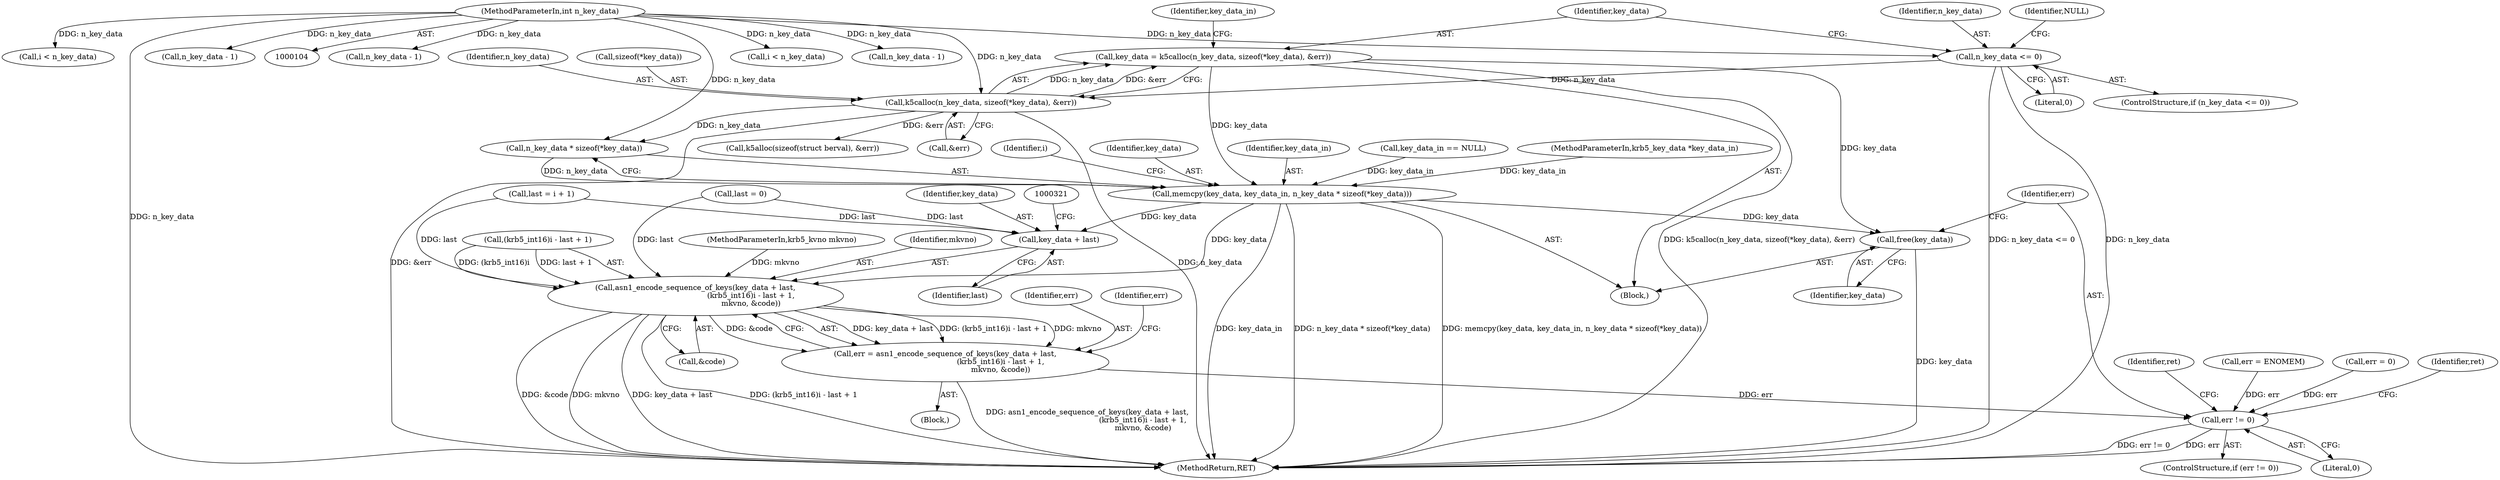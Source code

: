 digraph "1_krb5_04038bf3633c4b909b5ded3072dc88c8c419bf16@pointer" {
"1000132" [label="(Call,key_data = k5calloc(n_key_data, sizeof(*key_data), &err))"];
"1000134" [label="(Call,k5calloc(n_key_data, sizeof(*key_data), &err))"];
"1000127" [label="(Call,n_key_data <= 0)"];
"1000106" [label="(MethodParameterIn,int n_key_data)"];
"1000146" [label="(Call,memcpy(key_data, key_data_in, n_key_data * sizeof(*key_data)))"];
"1000315" [label="(Call,asn1_encode_sequence_of_keys(key_data + last,\n                                               (krb5_int16)i - last + 1,\n                                               mkvno, &code))"];
"1000313" [label="(Call,err = asn1_encode_sequence_of_keys(key_data + last,\n                                               (krb5_int16)i - last + 1,\n                                               mkvno, &code))"];
"1000383" [label="(Call,err != 0)"];
"1000316" [label="(Call,key_data + last)"];
"1000380" [label="(Call,free(key_data))"];
"1000273" [label="(Call,i < n_key_data)"];
"1000127" [label="(Call,n_key_data <= 0)"];
"1000301" [label="(Call,k5alloc(sizeof(struct berval), &err))"];
"1000136" [label="(Call,sizeof(*key_data))"];
"1000107" [label="(MethodParameterIn,krb5_kvno mkvno)"];
"1000326" [label="(Identifier,mkvno)"];
"1000354" [label="(Call,last = i + 1)"];
"1000158" [label="(Call,i < n_key_data)"];
"1000385" [label="(Literal,0)"];
"1000148" [label="(Identifier,key_data_in)"];
"1000129" [label="(Literal,0)"];
"1000381" [label="(Identifier,key_data)"];
"1000126" [label="(ControlStructure,if (n_key_data <= 0))"];
"1000314" [label="(Identifier,err)"];
"1000389" [label="(Identifier,ret)"];
"1000382" [label="(ControlStructure,if (err != 0))"];
"1000142" [label="(Call,key_data_in == NULL)"];
"1000105" [label="(MethodParameterIn,krb5_key_data *key_data_in)"];
"1000318" [label="(Identifier,last)"];
"1000380" [label="(Call,free(key_data))"];
"1000316" [label="(Call,key_data + last)"];
"1000384" [label="(Identifier,err)"];
"1000315" [label="(Call,asn1_encode_sequence_of_keys(key_data + last,\n                                               (krb5_int16)i - last + 1,\n                                               mkvno, &code))"];
"1000327" [label="(Call,&code)"];
"1000249" [label="(Call,err = ENOMEM)"];
"1000133" [label="(Identifier,key_data)"];
"1000134" [label="(Call,k5calloc(n_key_data, sizeof(*key_data), &err))"];
"1000418" [label="(MethodReturn,RET)"];
"1000330" [label="(Identifier,err)"];
"1000128" [label="(Identifier,n_key_data)"];
"1000135" [label="(Identifier,n_key_data)"];
"1000108" [label="(Block,)"];
"1000146" [label="(Call,memcpy(key_data, key_data_in, n_key_data * sizeof(*key_data)))"];
"1000259" [label="(Call,last = 0)"];
"1000143" [label="(Identifier,key_data_in)"];
"1000362" [label="(Call,n_key_data - 1)"];
"1000139" [label="(Call,&err)"];
"1000122" [label="(Call,err = 0)"];
"1000106" [label="(MethodParameterIn,int n_key_data)"];
"1000417" [label="(Identifier,ret)"];
"1000156" [label="(Identifier,i)"];
"1000319" [label="(Call,(krb5_int16)i - last + 1)"];
"1000296" [label="(Block,)"];
"1000147" [label="(Identifier,key_data)"];
"1000317" [label="(Identifier,key_data)"];
"1000132" [label="(Call,key_data = k5calloc(n_key_data, sizeof(*key_data), &err))"];
"1000284" [label="(Call,n_key_data - 1)"];
"1000149" [label="(Call,n_key_data * sizeof(*key_data))"];
"1000313" [label="(Call,err = asn1_encode_sequence_of_keys(key_data + last,\n                                               (krb5_int16)i - last + 1,\n                                               mkvno, &code))"];
"1000213" [label="(Call,n_key_data - 1)"];
"1000383" [label="(Call,err != 0)"];
"1000131" [label="(Identifier,NULL)"];
"1000132" -> "1000108"  [label="AST: "];
"1000132" -> "1000134"  [label="CFG: "];
"1000133" -> "1000132"  [label="AST: "];
"1000134" -> "1000132"  [label="AST: "];
"1000143" -> "1000132"  [label="CFG: "];
"1000132" -> "1000418"  [label="DDG: k5calloc(n_key_data, sizeof(*key_data), &err)"];
"1000134" -> "1000132"  [label="DDG: n_key_data"];
"1000134" -> "1000132"  [label="DDG: &err"];
"1000132" -> "1000146"  [label="DDG: key_data"];
"1000132" -> "1000380"  [label="DDG: key_data"];
"1000134" -> "1000139"  [label="CFG: "];
"1000135" -> "1000134"  [label="AST: "];
"1000136" -> "1000134"  [label="AST: "];
"1000139" -> "1000134"  [label="AST: "];
"1000134" -> "1000418"  [label="DDG: &err"];
"1000134" -> "1000418"  [label="DDG: n_key_data"];
"1000127" -> "1000134"  [label="DDG: n_key_data"];
"1000106" -> "1000134"  [label="DDG: n_key_data"];
"1000134" -> "1000149"  [label="DDG: n_key_data"];
"1000134" -> "1000301"  [label="DDG: &err"];
"1000127" -> "1000126"  [label="AST: "];
"1000127" -> "1000129"  [label="CFG: "];
"1000128" -> "1000127"  [label="AST: "];
"1000129" -> "1000127"  [label="AST: "];
"1000131" -> "1000127"  [label="CFG: "];
"1000133" -> "1000127"  [label="CFG: "];
"1000127" -> "1000418"  [label="DDG: n_key_data <= 0"];
"1000127" -> "1000418"  [label="DDG: n_key_data"];
"1000106" -> "1000127"  [label="DDG: n_key_data"];
"1000106" -> "1000104"  [label="AST: "];
"1000106" -> "1000418"  [label="DDG: n_key_data"];
"1000106" -> "1000149"  [label="DDG: n_key_data"];
"1000106" -> "1000158"  [label="DDG: n_key_data"];
"1000106" -> "1000213"  [label="DDG: n_key_data"];
"1000106" -> "1000273"  [label="DDG: n_key_data"];
"1000106" -> "1000284"  [label="DDG: n_key_data"];
"1000106" -> "1000362"  [label="DDG: n_key_data"];
"1000146" -> "1000108"  [label="AST: "];
"1000146" -> "1000149"  [label="CFG: "];
"1000147" -> "1000146"  [label="AST: "];
"1000148" -> "1000146"  [label="AST: "];
"1000149" -> "1000146"  [label="AST: "];
"1000156" -> "1000146"  [label="CFG: "];
"1000146" -> "1000418"  [label="DDG: n_key_data * sizeof(*key_data)"];
"1000146" -> "1000418"  [label="DDG: key_data_in"];
"1000146" -> "1000418"  [label="DDG: memcpy(key_data, key_data_in, n_key_data * sizeof(*key_data))"];
"1000142" -> "1000146"  [label="DDG: key_data_in"];
"1000105" -> "1000146"  [label="DDG: key_data_in"];
"1000149" -> "1000146"  [label="DDG: n_key_data"];
"1000146" -> "1000315"  [label="DDG: key_data"];
"1000146" -> "1000316"  [label="DDG: key_data"];
"1000146" -> "1000380"  [label="DDG: key_data"];
"1000315" -> "1000313"  [label="AST: "];
"1000315" -> "1000327"  [label="CFG: "];
"1000316" -> "1000315"  [label="AST: "];
"1000319" -> "1000315"  [label="AST: "];
"1000326" -> "1000315"  [label="AST: "];
"1000327" -> "1000315"  [label="AST: "];
"1000313" -> "1000315"  [label="CFG: "];
"1000315" -> "1000418"  [label="DDG: mkvno"];
"1000315" -> "1000418"  [label="DDG: key_data + last"];
"1000315" -> "1000418"  [label="DDG: (krb5_int16)i - last + 1"];
"1000315" -> "1000418"  [label="DDG: &code"];
"1000315" -> "1000313"  [label="DDG: key_data + last"];
"1000315" -> "1000313"  [label="DDG: (krb5_int16)i - last + 1"];
"1000315" -> "1000313"  [label="DDG: mkvno"];
"1000315" -> "1000313"  [label="DDG: &code"];
"1000259" -> "1000315"  [label="DDG: last"];
"1000354" -> "1000315"  [label="DDG: last"];
"1000319" -> "1000315"  [label="DDG: (krb5_int16)i"];
"1000319" -> "1000315"  [label="DDG: last + 1"];
"1000107" -> "1000315"  [label="DDG: mkvno"];
"1000313" -> "1000296"  [label="AST: "];
"1000314" -> "1000313"  [label="AST: "];
"1000330" -> "1000313"  [label="CFG: "];
"1000313" -> "1000418"  [label="DDG: asn1_encode_sequence_of_keys(key_data + last,\n                                               (krb5_int16)i - last + 1,\n                                               mkvno, &code)"];
"1000313" -> "1000383"  [label="DDG: err"];
"1000383" -> "1000382"  [label="AST: "];
"1000383" -> "1000385"  [label="CFG: "];
"1000384" -> "1000383"  [label="AST: "];
"1000385" -> "1000383"  [label="AST: "];
"1000389" -> "1000383"  [label="CFG: "];
"1000417" -> "1000383"  [label="CFG: "];
"1000383" -> "1000418"  [label="DDG: err != 0"];
"1000383" -> "1000418"  [label="DDG: err"];
"1000122" -> "1000383"  [label="DDG: err"];
"1000249" -> "1000383"  [label="DDG: err"];
"1000316" -> "1000318"  [label="CFG: "];
"1000317" -> "1000316"  [label="AST: "];
"1000318" -> "1000316"  [label="AST: "];
"1000321" -> "1000316"  [label="CFG: "];
"1000259" -> "1000316"  [label="DDG: last"];
"1000354" -> "1000316"  [label="DDG: last"];
"1000380" -> "1000108"  [label="AST: "];
"1000380" -> "1000381"  [label="CFG: "];
"1000381" -> "1000380"  [label="AST: "];
"1000384" -> "1000380"  [label="CFG: "];
"1000380" -> "1000418"  [label="DDG: key_data"];
}
